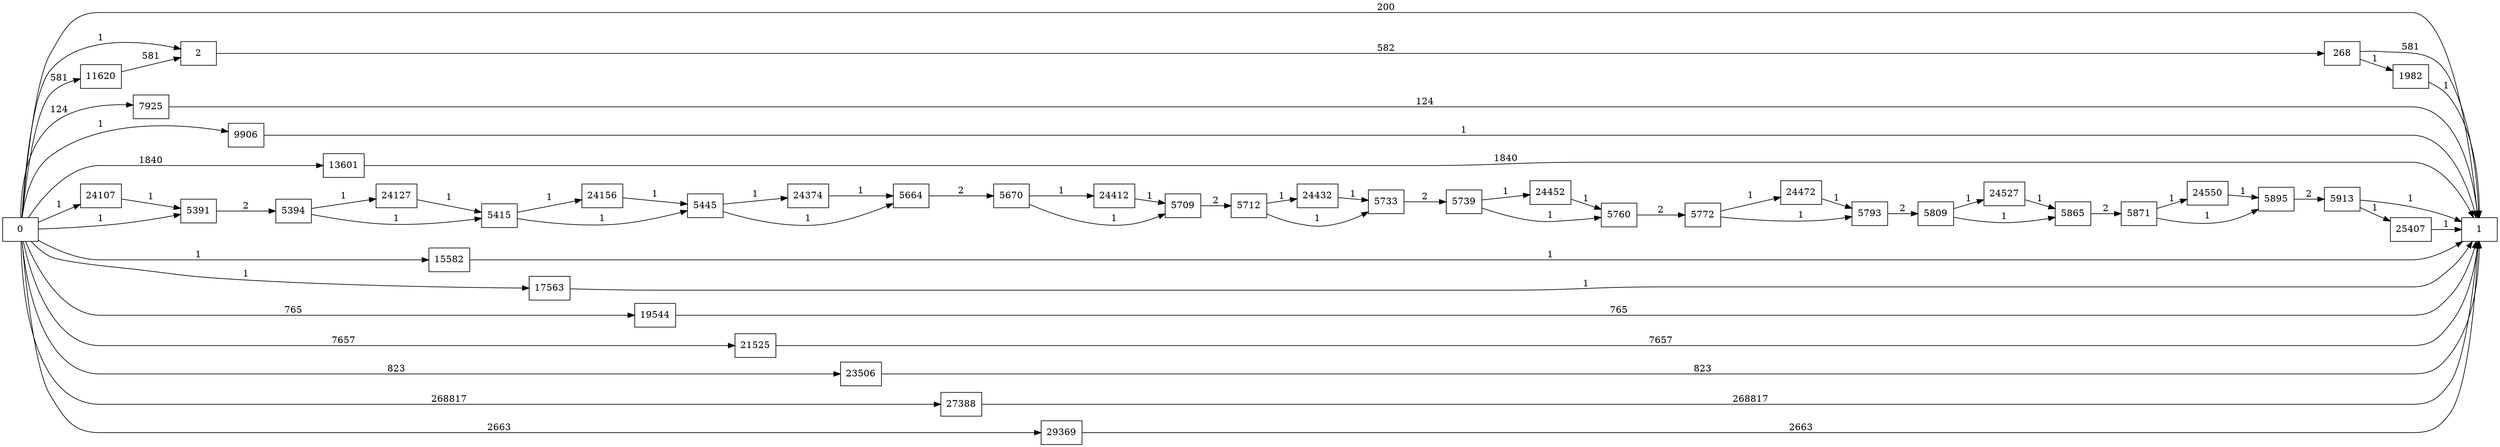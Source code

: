 digraph {
	graph [rankdir=LR]
	node [shape=rectangle]
	2 -> 268 [label=582]
	268 -> 1 [label=581]
	268 -> 1982 [label=1]
	1982 -> 1 [label=1]
	5391 -> 5394 [label=2]
	5394 -> 5415 [label=1]
	5394 -> 24127 [label=1]
	5415 -> 5445 [label=1]
	5415 -> 24156 [label=1]
	5445 -> 5664 [label=1]
	5445 -> 24374 [label=1]
	5664 -> 5670 [label=2]
	5670 -> 5709 [label=1]
	5670 -> 24412 [label=1]
	5709 -> 5712 [label=2]
	5712 -> 5733 [label=1]
	5712 -> 24432 [label=1]
	5733 -> 5739 [label=2]
	5739 -> 5760 [label=1]
	5739 -> 24452 [label=1]
	5760 -> 5772 [label=2]
	5772 -> 5793 [label=1]
	5772 -> 24472 [label=1]
	5793 -> 5809 [label=2]
	5809 -> 5865 [label=1]
	5809 -> 24527 [label=1]
	5865 -> 5871 [label=2]
	5871 -> 5895 [label=1]
	5871 -> 24550 [label=1]
	5895 -> 5913 [label=2]
	5913 -> 1 [label=1]
	5913 -> 25407 [label=1]
	7925 -> 1 [label=124]
	9906 -> 1 [label=1]
	11620 -> 2 [label=581]
	13601 -> 1 [label=1840]
	15582 -> 1 [label=1]
	17563 -> 1 [label=1]
	19544 -> 1 [label=765]
	21525 -> 1 [label=7657]
	23506 -> 1 [label=823]
	24107 -> 5391 [label=1]
	24127 -> 5415 [label=1]
	24156 -> 5445 [label=1]
	24374 -> 5664 [label=1]
	24412 -> 5709 [label=1]
	24432 -> 5733 [label=1]
	24452 -> 5760 [label=1]
	24472 -> 5793 [label=1]
	24527 -> 5865 [label=1]
	24550 -> 5895 [label=1]
	25407 -> 1 [label=1]
	27388 -> 1 [label=268817]
	29369 -> 1 [label=2663]
	0 -> 2 [label=1]
	0 -> 1 [label=200]
	0 -> 5391 [label=1]
	0 -> 7925 [label=124]
	0 -> 9906 [label=1]
	0 -> 11620 [label=581]
	0 -> 13601 [label=1840]
	0 -> 15582 [label=1]
	0 -> 17563 [label=1]
	0 -> 19544 [label=765]
	0 -> 21525 [label=7657]
	0 -> 23506 [label=823]
	0 -> 24107 [label=1]
	0 -> 27388 [label=268817]
	0 -> 29369 [label=2663]
}
